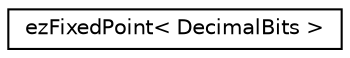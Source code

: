 digraph "Graphical Class Hierarchy"
{
 // LATEX_PDF_SIZE
  edge [fontname="Helvetica",fontsize="10",labelfontname="Helvetica",labelfontsize="10"];
  node [fontname="Helvetica",fontsize="10",shape=record];
  rankdir="LR";
  Node0 [label="ezFixedPoint\< DecimalBits \>",height=0.2,width=0.4,color="black", fillcolor="white", style="filled",URL="$d7/d2d/classez_fixed_point.htm",tooltip="Implements fixed point arithmetic for fractional values."];
}
